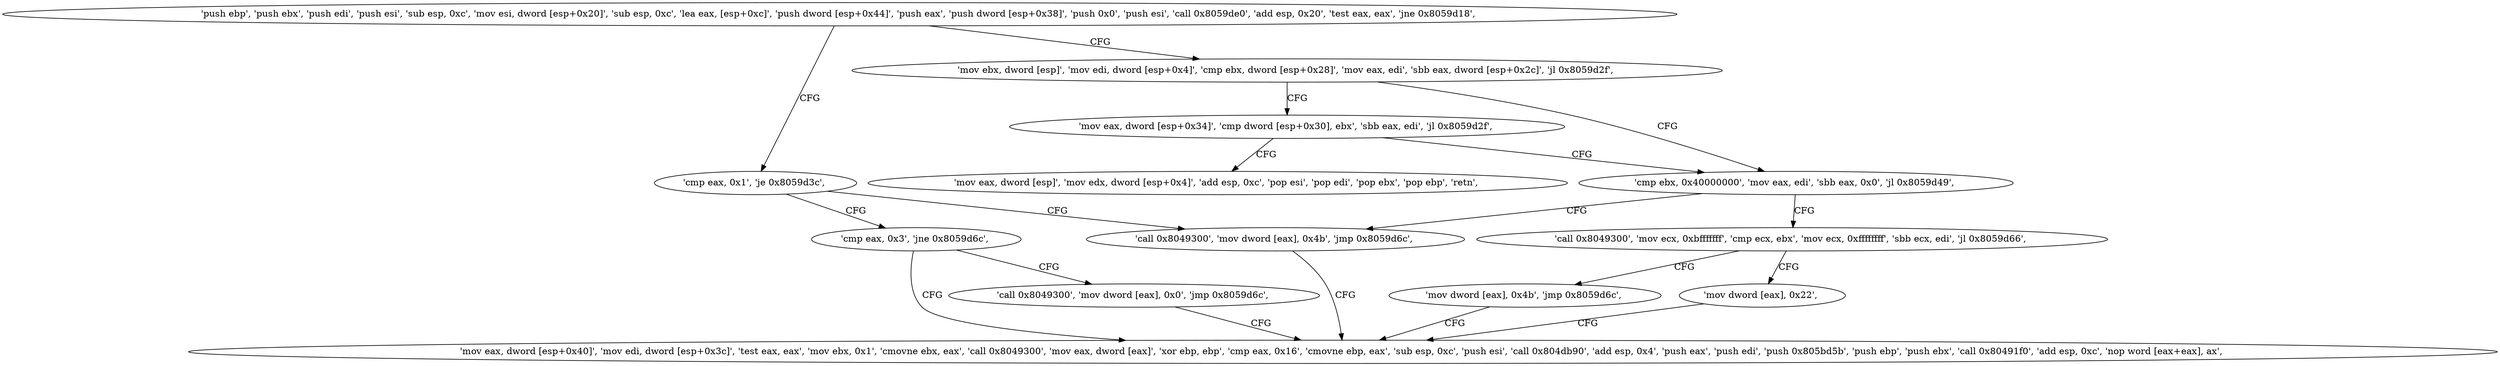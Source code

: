 digraph "func" {
"134585536" [label = "'push ebp', 'push ebx', 'push edi', 'push esi', 'sub esp, 0xc', 'mov esi, dword [esp+0x20]', 'sub esp, 0xc', 'lea eax, [esp+0xc]', 'push dword [esp+0x44]', 'push eax', 'push dword [esp+0x38]', 'push 0x0', 'push esi', 'call 0x8059de0', 'add esp, 0x20', 'test eax, eax', 'jne 0x8059d18', " ]
"134585624" [label = "'cmp eax, 0x1', 'je 0x8059d3c', " ]
"134585578" [label = "'mov ebx, dword [esp]', 'mov edi, dword [esp+0x4]', 'cmp ebx, dword [esp+0x28]', 'mov eax, edi', 'sbb eax, dword [esp+0x2c]', 'jl 0x8059d2f', " ]
"134585660" [label = "'call 0x8049300', 'mov dword [eax], 0x4b', 'jmp 0x8059d6c', " ]
"134585629" [label = "'cmp eax, 0x3', 'jne 0x8059d6c', " ]
"134585647" [label = "'cmp ebx, 0x40000000', 'mov eax, edi', 'sbb eax, 0x0', 'jl 0x8059d49', " ]
"134585597" [label = "'mov eax, dword [esp+0x34]', 'cmp dword [esp+0x30], ebx', 'sbb eax, edi', 'jl 0x8059d2f', " ]
"134585708" [label = "'mov eax, dword [esp+0x40]', 'mov edi, dword [esp+0x3c]', 'test eax, eax', 'mov ebx, 0x1', 'cmovne ebx, eax', 'call 0x8049300', 'mov eax, dword [eax]', 'xor ebp, ebp', 'cmp eax, 0x16', 'cmovne ebp, eax', 'sub esp, 0xc', 'push esi', 'call 0x804db90', 'add esp, 0x4', 'push eax', 'push edi', 'push 0x805bd5b', 'push ebp', 'push ebx', 'call 0x80491f0', 'add esp, 0xc', 'nop word [eax+eax], ax', " ]
"134585634" [label = "'call 0x8049300', 'mov dword [eax], 0x0', 'jmp 0x8059d6c', " ]
"134585673" [label = "'call 0x8049300', 'mov ecx, 0xbfffffff', 'cmp ecx, ebx', 'mov ecx, 0xffffffff', 'sbb ecx, edi', 'jl 0x8059d66', " ]
"134585609" [label = "'mov eax, dword [esp]', 'mov edx, dword [esp+0x4]', 'add esp, 0xc', 'pop esi', 'pop edi', 'pop ebx', 'pop ebp', 'retn', " ]
"134585702" [label = "'mov dword [eax], 0x22', " ]
"134585694" [label = "'mov dword [eax], 0x4b', 'jmp 0x8059d6c', " ]
"134585536" -> "134585624" [ label = "CFG" ]
"134585536" -> "134585578" [ label = "CFG" ]
"134585624" -> "134585660" [ label = "CFG" ]
"134585624" -> "134585629" [ label = "CFG" ]
"134585578" -> "134585647" [ label = "CFG" ]
"134585578" -> "134585597" [ label = "CFG" ]
"134585660" -> "134585708" [ label = "CFG" ]
"134585629" -> "134585708" [ label = "CFG" ]
"134585629" -> "134585634" [ label = "CFG" ]
"134585647" -> "134585673" [ label = "CFG" ]
"134585647" -> "134585660" [ label = "CFG" ]
"134585597" -> "134585647" [ label = "CFG" ]
"134585597" -> "134585609" [ label = "CFG" ]
"134585634" -> "134585708" [ label = "CFG" ]
"134585673" -> "134585702" [ label = "CFG" ]
"134585673" -> "134585694" [ label = "CFG" ]
"134585702" -> "134585708" [ label = "CFG" ]
"134585694" -> "134585708" [ label = "CFG" ]
}
